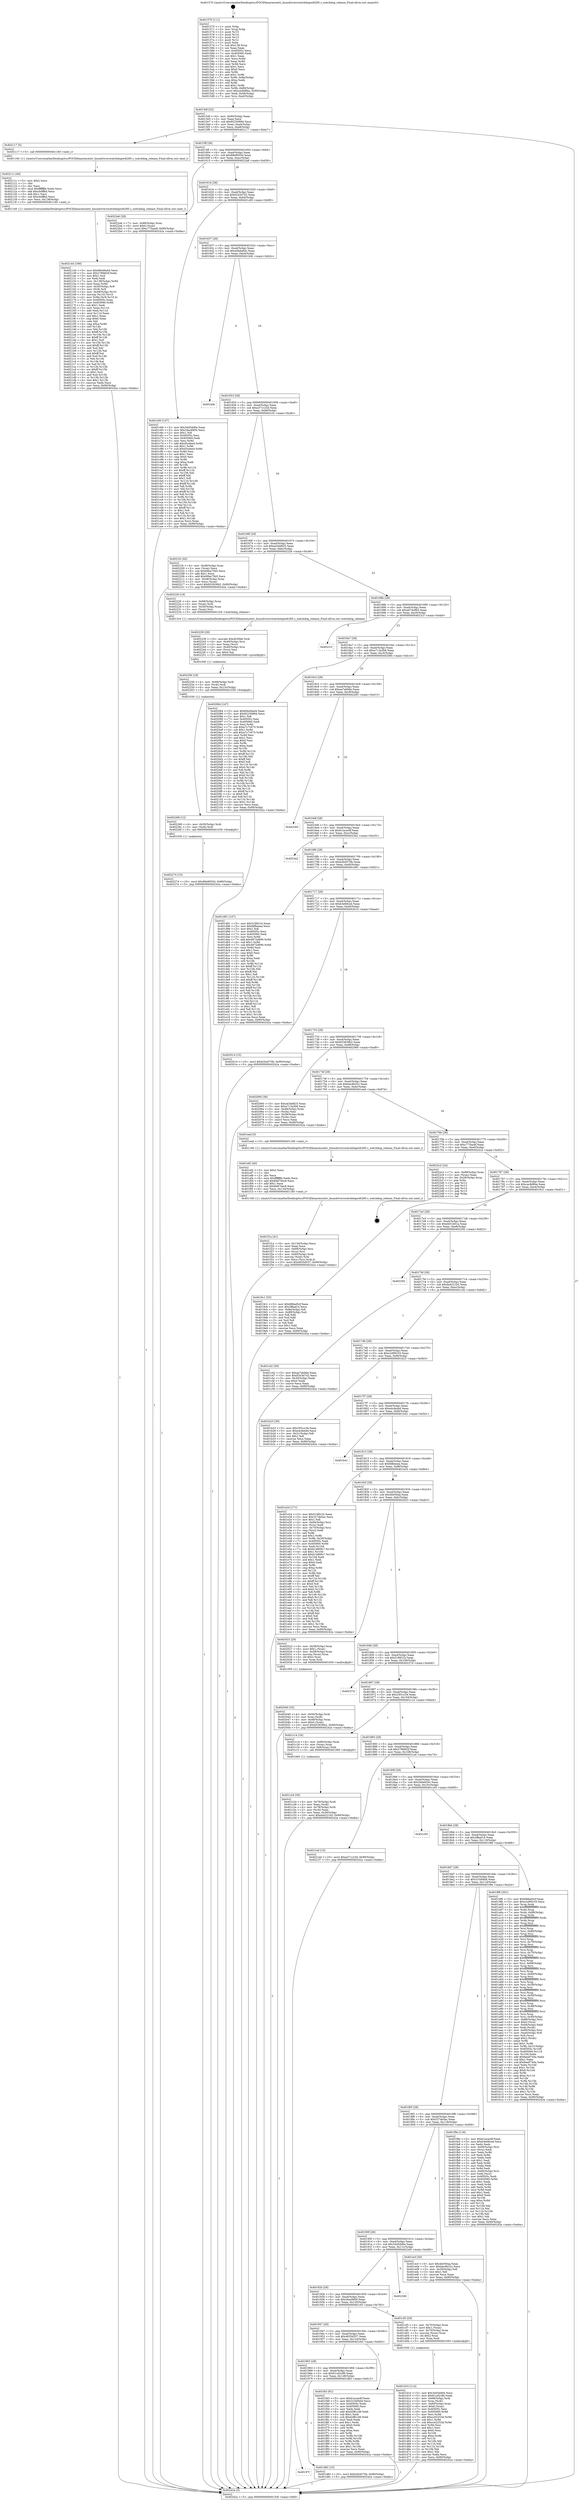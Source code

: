 digraph "0x401570" {
  label = "0x401570 (/mnt/c/Users/mathe/Desktop/tcc/POCII/binaries/extr_linuxdriverswatchdogwdt285.c_watchdog_release_Final-ollvm.out::main(0))"
  labelloc = "t"
  node[shape=record]

  Entry [label="",width=0.3,height=0.3,shape=circle,fillcolor=black,style=filled]
  "0x4015df" [label="{
     0x4015df [32]\l
     | [instrs]\l
     &nbsp;&nbsp;0x4015df \<+6\>: mov -0x90(%rbp),%eax\l
     &nbsp;&nbsp;0x4015e5 \<+2\>: mov %eax,%ecx\l
     &nbsp;&nbsp;0x4015e7 \<+6\>: sub $0x82250884,%ecx\l
     &nbsp;&nbsp;0x4015ed \<+6\>: mov %eax,-0xa4(%rbp)\l
     &nbsp;&nbsp;0x4015f3 \<+6\>: mov %ecx,-0xa8(%rbp)\l
     &nbsp;&nbsp;0x4015f9 \<+6\>: je 0000000000402117 \<main+0xba7\>\l
  }"]
  "0x402117" [label="{
     0x402117 [5]\l
     | [instrs]\l
     &nbsp;&nbsp;0x402117 \<+5\>: call 0000000000401160 \<next_i\>\l
     | [calls]\l
     &nbsp;&nbsp;0x401160 \{1\} (/mnt/c/Users/mathe/Desktop/tcc/POCII/binaries/extr_linuxdriverswatchdogwdt285.c_watchdog_release_Final-ollvm.out::next_i)\l
  }"]
  "0x4015ff" [label="{
     0x4015ff [28]\l
     | [instrs]\l
     &nbsp;&nbsp;0x4015ff \<+5\>: jmp 0000000000401604 \<main+0x94\>\l
     &nbsp;&nbsp;0x401604 \<+6\>: mov -0xa4(%rbp),%eax\l
     &nbsp;&nbsp;0x40160a \<+5\>: sub $0x89e9055d,%eax\l
     &nbsp;&nbsp;0x40160f \<+6\>: mov %eax,-0xac(%rbp)\l
     &nbsp;&nbsp;0x401615 \<+6\>: je 00000000004022a6 \<main+0xd36\>\l
  }"]
  Exit [label="",width=0.3,height=0.3,shape=circle,fillcolor=black,style=filled,peripheries=2]
  "0x4022a6" [label="{
     0x4022a6 [28]\l
     | [instrs]\l
     &nbsp;&nbsp;0x4022a6 \<+7\>: mov -0x88(%rbp),%rax\l
     &nbsp;&nbsp;0x4022ad \<+6\>: movl $0x0,(%rax)\l
     &nbsp;&nbsp;0x4022b3 \<+10\>: movl $0xc775aa4f,-0x90(%rbp)\l
     &nbsp;&nbsp;0x4022bd \<+5\>: jmp 000000000040242a \<main+0xeba\>\l
  }"]
  "0x40161b" [label="{
     0x40161b [28]\l
     | [instrs]\l
     &nbsp;&nbsp;0x40161b \<+5\>: jmp 0000000000401620 \<main+0xb0\>\l
     &nbsp;&nbsp;0x401620 \<+6\>: mov -0xa4(%rbp),%eax\l
     &nbsp;&nbsp;0x401626 \<+5\>: sub $0x9243d742,%eax\l
     &nbsp;&nbsp;0x40162b \<+6\>: mov %eax,-0xb0(%rbp)\l
     &nbsp;&nbsp;0x401631 \<+6\>: je 0000000000401c60 \<main+0x6f0\>\l
  }"]
  "0x402274" [label="{
     0x402274 [15]\l
     | [instrs]\l
     &nbsp;&nbsp;0x402274 \<+10\>: movl $0x89e9055d,-0x90(%rbp)\l
     &nbsp;&nbsp;0x40227e \<+5\>: jmp 000000000040242a \<main+0xeba\>\l
  }"]
  "0x401c60" [label="{
     0x401c60 [147]\l
     | [instrs]\l
     &nbsp;&nbsp;0x401c60 \<+5\>: mov $0x3445dd0e,%eax\l
     &nbsp;&nbsp;0x401c65 \<+5\>: mov $0x34ac6856,%ecx\l
     &nbsp;&nbsp;0x401c6a \<+2\>: mov $0x1,%dl\l
     &nbsp;&nbsp;0x401c6c \<+7\>: mov 0x40505c,%esi\l
     &nbsp;&nbsp;0x401c73 \<+7\>: mov 0x405060,%edi\l
     &nbsp;&nbsp;0x401c7a \<+3\>: mov %esi,%r8d\l
     &nbsp;&nbsp;0x401c7d \<+7\>: add $0x45cdee4,%r8d\l
     &nbsp;&nbsp;0x401c84 \<+4\>: sub $0x1,%r8d\l
     &nbsp;&nbsp;0x401c88 \<+7\>: sub $0x45cdee4,%r8d\l
     &nbsp;&nbsp;0x401c8f \<+4\>: imul %r8d,%esi\l
     &nbsp;&nbsp;0x401c93 \<+3\>: and $0x1,%esi\l
     &nbsp;&nbsp;0x401c96 \<+3\>: cmp $0x0,%esi\l
     &nbsp;&nbsp;0x401c99 \<+4\>: sete %r9b\l
     &nbsp;&nbsp;0x401c9d \<+3\>: cmp $0xa,%edi\l
     &nbsp;&nbsp;0x401ca0 \<+4\>: setl %r10b\l
     &nbsp;&nbsp;0x401ca4 \<+3\>: mov %r9b,%r11b\l
     &nbsp;&nbsp;0x401ca7 \<+4\>: xor $0xff,%r11b\l
     &nbsp;&nbsp;0x401cab \<+3\>: mov %r10b,%bl\l
     &nbsp;&nbsp;0x401cae \<+3\>: xor $0xff,%bl\l
     &nbsp;&nbsp;0x401cb1 \<+3\>: xor $0x1,%dl\l
     &nbsp;&nbsp;0x401cb4 \<+3\>: mov %r11b,%r14b\l
     &nbsp;&nbsp;0x401cb7 \<+4\>: and $0xff,%r14b\l
     &nbsp;&nbsp;0x401cbb \<+3\>: and %dl,%r9b\l
     &nbsp;&nbsp;0x401cbe \<+3\>: mov %bl,%r15b\l
     &nbsp;&nbsp;0x401cc1 \<+4\>: and $0xff,%r15b\l
     &nbsp;&nbsp;0x401cc5 \<+3\>: and %dl,%r10b\l
     &nbsp;&nbsp;0x401cc8 \<+3\>: or %r9b,%r14b\l
     &nbsp;&nbsp;0x401ccb \<+3\>: or %r10b,%r15b\l
     &nbsp;&nbsp;0x401cce \<+3\>: xor %r15b,%r14b\l
     &nbsp;&nbsp;0x401cd1 \<+3\>: or %bl,%r11b\l
     &nbsp;&nbsp;0x401cd4 \<+4\>: xor $0xff,%r11b\l
     &nbsp;&nbsp;0x401cd8 \<+3\>: or $0x1,%dl\l
     &nbsp;&nbsp;0x401cdb \<+3\>: and %dl,%r11b\l
     &nbsp;&nbsp;0x401cde \<+3\>: or %r11b,%r14b\l
     &nbsp;&nbsp;0x401ce1 \<+4\>: test $0x1,%r14b\l
     &nbsp;&nbsp;0x401ce5 \<+3\>: cmovne %ecx,%eax\l
     &nbsp;&nbsp;0x401ce8 \<+6\>: mov %eax,-0x90(%rbp)\l
     &nbsp;&nbsp;0x401cee \<+5\>: jmp 000000000040242a \<main+0xeba\>\l
  }"]
  "0x401637" [label="{
     0x401637 [28]\l
     | [instrs]\l
     &nbsp;&nbsp;0x401637 \<+5\>: jmp 000000000040163c \<main+0xcc\>\l
     &nbsp;&nbsp;0x40163c \<+6\>: mov -0xa4(%rbp),%eax\l
     &nbsp;&nbsp;0x401642 \<+5\>: sub $0xa0bda9dc,%eax\l
     &nbsp;&nbsp;0x401647 \<+6\>: mov %eax,-0xb4(%rbp)\l
     &nbsp;&nbsp;0x40164d \<+6\>: je 0000000000401b9c \<main+0x62c\>\l
  }"]
  "0x402268" [label="{
     0x402268 [12]\l
     | [instrs]\l
     &nbsp;&nbsp;0x402268 \<+4\>: mov -0x50(%rbp),%rdi\l
     &nbsp;&nbsp;0x40226c \<+3\>: mov (%rdi),%rdi\l
     &nbsp;&nbsp;0x40226f \<+5\>: call 0000000000401030 \<free@plt\>\l
     | [calls]\l
     &nbsp;&nbsp;0x401030 \{1\} (unknown)\l
  }"]
  "0x401b9c" [label="{
     0x401b9c\l
  }", style=dashed]
  "0x401653" [label="{
     0x401653 [28]\l
     | [instrs]\l
     &nbsp;&nbsp;0x401653 \<+5\>: jmp 0000000000401658 \<main+0xe8\>\l
     &nbsp;&nbsp;0x401658 \<+6\>: mov -0xa4(%rbp),%eax\l
     &nbsp;&nbsp;0x40165e \<+5\>: sub $0xa371c23d,%eax\l
     &nbsp;&nbsp;0x401663 \<+6\>: mov %eax,-0xb8(%rbp)\l
     &nbsp;&nbsp;0x401669 \<+6\>: je 00000000004021fc \<main+0xc8c\>\l
  }"]
  "0x402256" [label="{
     0x402256 [18]\l
     | [instrs]\l
     &nbsp;&nbsp;0x402256 \<+4\>: mov -0x68(%rbp),%rdi\l
     &nbsp;&nbsp;0x40225a \<+3\>: mov (%rdi),%rdi\l
     &nbsp;&nbsp;0x40225d \<+6\>: mov %eax,-0x13c(%rbp)\l
     &nbsp;&nbsp;0x402263 \<+5\>: call 0000000000401030 \<free@plt\>\l
     | [calls]\l
     &nbsp;&nbsp;0x401030 \{1\} (unknown)\l
  }"]
  "0x4021fc" [label="{
     0x4021fc [42]\l
     | [instrs]\l
     &nbsp;&nbsp;0x4021fc \<+4\>: mov -0x48(%rbp),%rax\l
     &nbsp;&nbsp;0x402200 \<+2\>: mov (%rax),%ecx\l
     &nbsp;&nbsp;0x402202 \<+6\>: sub $0x69ba75b5,%ecx\l
     &nbsp;&nbsp;0x402208 \<+3\>: add $0x1,%ecx\l
     &nbsp;&nbsp;0x40220b \<+6\>: add $0x69ba75b5,%ecx\l
     &nbsp;&nbsp;0x402211 \<+4\>: mov -0x48(%rbp),%rax\l
     &nbsp;&nbsp;0x402215 \<+2\>: mov %ecx,(%rax)\l
     &nbsp;&nbsp;0x402217 \<+10\>: movl $0xb53636b2,-0x90(%rbp)\l
     &nbsp;&nbsp;0x402221 \<+5\>: jmp 000000000040242a \<main+0xeba\>\l
  }"]
  "0x40166f" [label="{
     0x40166f [28]\l
     | [instrs]\l
     &nbsp;&nbsp;0x40166f \<+5\>: jmp 0000000000401674 \<main+0x104\>\l
     &nbsp;&nbsp;0x401674 \<+6\>: mov -0xa4(%rbp),%eax\l
     &nbsp;&nbsp;0x40167a \<+5\>: sub $0xa43dd625,%eax\l
     &nbsp;&nbsp;0x40167f \<+6\>: mov %eax,-0xbc(%rbp)\l
     &nbsp;&nbsp;0x401685 \<+6\>: je 0000000000402226 \<main+0xcb6\>\l
  }"]
  "0x402239" [label="{
     0x402239 [29]\l
     | [instrs]\l
     &nbsp;&nbsp;0x402239 \<+10\>: movabs $0x4030b6,%rdi\l
     &nbsp;&nbsp;0x402243 \<+4\>: mov -0x40(%rbp),%rsi\l
     &nbsp;&nbsp;0x402247 \<+2\>: mov %eax,(%rsi)\l
     &nbsp;&nbsp;0x402249 \<+4\>: mov -0x40(%rbp),%rsi\l
     &nbsp;&nbsp;0x40224d \<+2\>: mov (%rsi),%esi\l
     &nbsp;&nbsp;0x40224f \<+2\>: mov $0x0,%al\l
     &nbsp;&nbsp;0x402251 \<+5\>: call 0000000000401040 \<printf@plt\>\l
     | [calls]\l
     &nbsp;&nbsp;0x401040 \{1\} (unknown)\l
  }"]
  "0x402226" [label="{
     0x402226 [19]\l
     | [instrs]\l
     &nbsp;&nbsp;0x402226 \<+4\>: mov -0x68(%rbp),%rax\l
     &nbsp;&nbsp;0x40222a \<+3\>: mov (%rax),%rdi\l
     &nbsp;&nbsp;0x40222d \<+4\>: mov -0x50(%rbp),%rax\l
     &nbsp;&nbsp;0x402231 \<+3\>: mov (%rax),%rsi\l
     &nbsp;&nbsp;0x402234 \<+5\>: call 00000000004013c0 \<watchdog_release\>\l
     | [calls]\l
     &nbsp;&nbsp;0x4013c0 \{1\} (/mnt/c/Users/mathe/Desktop/tcc/POCII/binaries/extr_linuxdriverswatchdogwdt285.c_watchdog_release_Final-ollvm.out::watchdog_release)\l
  }"]
  "0x40168b" [label="{
     0x40168b [28]\l
     | [instrs]\l
     &nbsp;&nbsp;0x40168b \<+5\>: jmp 0000000000401690 \<main+0x120\>\l
     &nbsp;&nbsp;0x401690 \<+6\>: mov -0xa4(%rbp),%eax\l
     &nbsp;&nbsp;0x401696 \<+5\>: sub $0xa674c883,%eax\l
     &nbsp;&nbsp;0x40169b \<+6\>: mov %eax,-0xc0(%rbp)\l
     &nbsp;&nbsp;0x4016a1 \<+6\>: je 000000000040231f \<main+0xdaf\>\l
  }"]
  "0x402144" [label="{
     0x402144 [169]\l
     | [instrs]\l
     &nbsp;&nbsp;0x402144 \<+5\>: mov $0x69e49a44,%ecx\l
     &nbsp;&nbsp;0x402149 \<+5\>: mov $0x278fd02f,%edx\l
     &nbsp;&nbsp;0x40214e \<+3\>: mov $0x1,%sil\l
     &nbsp;&nbsp;0x402151 \<+2\>: xor %edi,%edi\l
     &nbsp;&nbsp;0x402153 \<+7\>: mov -0x138(%rbp),%r8d\l
     &nbsp;&nbsp;0x40215a \<+4\>: imul %eax,%r8d\l
     &nbsp;&nbsp;0x40215e \<+4\>: mov -0x50(%rbp),%r9\l
     &nbsp;&nbsp;0x402162 \<+3\>: mov (%r9),%r9\l
     &nbsp;&nbsp;0x402165 \<+4\>: mov -0x48(%rbp),%r10\l
     &nbsp;&nbsp;0x402169 \<+3\>: movslq (%r10),%r10\l
     &nbsp;&nbsp;0x40216c \<+4\>: mov %r8d,(%r9,%r10,4)\l
     &nbsp;&nbsp;0x402170 \<+7\>: mov 0x40505c,%eax\l
     &nbsp;&nbsp;0x402177 \<+8\>: mov 0x405060,%r8d\l
     &nbsp;&nbsp;0x40217f \<+3\>: sub $0x1,%edi\l
     &nbsp;&nbsp;0x402182 \<+3\>: mov %eax,%r11d\l
     &nbsp;&nbsp;0x402185 \<+3\>: add %edi,%r11d\l
     &nbsp;&nbsp;0x402188 \<+4\>: imul %r11d,%eax\l
     &nbsp;&nbsp;0x40218c \<+3\>: and $0x1,%eax\l
     &nbsp;&nbsp;0x40218f \<+3\>: cmp $0x0,%eax\l
     &nbsp;&nbsp;0x402192 \<+3\>: sete %bl\l
     &nbsp;&nbsp;0x402195 \<+4\>: cmp $0xa,%r8d\l
     &nbsp;&nbsp;0x402199 \<+4\>: setl %r14b\l
     &nbsp;&nbsp;0x40219d \<+3\>: mov %bl,%r15b\l
     &nbsp;&nbsp;0x4021a0 \<+4\>: xor $0xff,%r15b\l
     &nbsp;&nbsp;0x4021a4 \<+3\>: mov %r14b,%r12b\l
     &nbsp;&nbsp;0x4021a7 \<+4\>: xor $0xff,%r12b\l
     &nbsp;&nbsp;0x4021ab \<+4\>: xor $0x1,%sil\l
     &nbsp;&nbsp;0x4021af \<+3\>: mov %r15b,%r13b\l
     &nbsp;&nbsp;0x4021b2 \<+4\>: and $0xff,%r13b\l
     &nbsp;&nbsp;0x4021b6 \<+3\>: and %sil,%bl\l
     &nbsp;&nbsp;0x4021b9 \<+3\>: mov %r12b,%al\l
     &nbsp;&nbsp;0x4021bc \<+2\>: and $0xff,%al\l
     &nbsp;&nbsp;0x4021be \<+3\>: and %sil,%r14b\l
     &nbsp;&nbsp;0x4021c1 \<+3\>: or %bl,%r13b\l
     &nbsp;&nbsp;0x4021c4 \<+3\>: or %r14b,%al\l
     &nbsp;&nbsp;0x4021c7 \<+3\>: xor %al,%r13b\l
     &nbsp;&nbsp;0x4021ca \<+3\>: or %r12b,%r15b\l
     &nbsp;&nbsp;0x4021cd \<+4\>: xor $0xff,%r15b\l
     &nbsp;&nbsp;0x4021d1 \<+4\>: or $0x1,%sil\l
     &nbsp;&nbsp;0x4021d5 \<+3\>: and %sil,%r15b\l
     &nbsp;&nbsp;0x4021d8 \<+3\>: or %r15b,%r13b\l
     &nbsp;&nbsp;0x4021db \<+4\>: test $0x1,%r13b\l
     &nbsp;&nbsp;0x4021df \<+3\>: cmovne %edx,%ecx\l
     &nbsp;&nbsp;0x4021e2 \<+6\>: mov %ecx,-0x90(%rbp)\l
     &nbsp;&nbsp;0x4021e8 \<+5\>: jmp 000000000040242a \<main+0xeba\>\l
  }"]
  "0x40231f" [label="{
     0x40231f\l
  }", style=dashed]
  "0x4016a7" [label="{
     0x4016a7 [28]\l
     | [instrs]\l
     &nbsp;&nbsp;0x4016a7 \<+5\>: jmp 00000000004016ac \<main+0x13c\>\l
     &nbsp;&nbsp;0x4016ac \<+6\>: mov -0xa4(%rbp),%eax\l
     &nbsp;&nbsp;0x4016b2 \<+5\>: sub $0xa713a3b8,%eax\l
     &nbsp;&nbsp;0x4016b7 \<+6\>: mov %eax,-0xc4(%rbp)\l
     &nbsp;&nbsp;0x4016bd \<+6\>: je 0000000000402084 \<main+0xb14\>\l
  }"]
  "0x40211c" [label="{
     0x40211c [40]\l
     | [instrs]\l
     &nbsp;&nbsp;0x40211c \<+5\>: mov $0x2,%ecx\l
     &nbsp;&nbsp;0x402121 \<+1\>: cltd\l
     &nbsp;&nbsp;0x402122 \<+2\>: idiv %ecx\l
     &nbsp;&nbsp;0x402124 \<+6\>: imul $0xfffffffe,%edx,%ecx\l
     &nbsp;&nbsp;0x40212a \<+6\>: add $0xcb0ffbd,%ecx\l
     &nbsp;&nbsp;0x402130 \<+3\>: add $0x1,%ecx\l
     &nbsp;&nbsp;0x402133 \<+6\>: sub $0xcb0ffbd,%ecx\l
     &nbsp;&nbsp;0x402139 \<+6\>: mov %ecx,-0x138(%rbp)\l
     &nbsp;&nbsp;0x40213f \<+5\>: call 0000000000401160 \<next_i\>\l
     | [calls]\l
     &nbsp;&nbsp;0x401160 \{1\} (/mnt/c/Users/mathe/Desktop/tcc/POCII/binaries/extr_linuxdriverswatchdogwdt285.c_watchdog_release_Final-ollvm.out::next_i)\l
  }"]
  "0x402084" [label="{
     0x402084 [147]\l
     | [instrs]\l
     &nbsp;&nbsp;0x402084 \<+5\>: mov $0x69e49a44,%eax\l
     &nbsp;&nbsp;0x402089 \<+5\>: mov $0x82250884,%ecx\l
     &nbsp;&nbsp;0x40208e \<+2\>: mov $0x1,%dl\l
     &nbsp;&nbsp;0x402090 \<+7\>: mov 0x40505c,%esi\l
     &nbsp;&nbsp;0x402097 \<+7\>: mov 0x405060,%edi\l
     &nbsp;&nbsp;0x40209e \<+3\>: mov %esi,%r8d\l
     &nbsp;&nbsp;0x4020a1 \<+7\>: sub $0xe7c7c675,%r8d\l
     &nbsp;&nbsp;0x4020a8 \<+4\>: sub $0x1,%r8d\l
     &nbsp;&nbsp;0x4020ac \<+7\>: add $0xe7c7c675,%r8d\l
     &nbsp;&nbsp;0x4020b3 \<+4\>: imul %r8d,%esi\l
     &nbsp;&nbsp;0x4020b7 \<+3\>: and $0x1,%esi\l
     &nbsp;&nbsp;0x4020ba \<+3\>: cmp $0x0,%esi\l
     &nbsp;&nbsp;0x4020bd \<+4\>: sete %r9b\l
     &nbsp;&nbsp;0x4020c1 \<+3\>: cmp $0xa,%edi\l
     &nbsp;&nbsp;0x4020c4 \<+4\>: setl %r10b\l
     &nbsp;&nbsp;0x4020c8 \<+3\>: mov %r9b,%r11b\l
     &nbsp;&nbsp;0x4020cb \<+4\>: xor $0xff,%r11b\l
     &nbsp;&nbsp;0x4020cf \<+3\>: mov %r10b,%bl\l
     &nbsp;&nbsp;0x4020d2 \<+3\>: xor $0xff,%bl\l
     &nbsp;&nbsp;0x4020d5 \<+3\>: xor $0x0,%dl\l
     &nbsp;&nbsp;0x4020d8 \<+3\>: mov %r11b,%r14b\l
     &nbsp;&nbsp;0x4020db \<+4\>: and $0x0,%r14b\l
     &nbsp;&nbsp;0x4020df \<+3\>: and %dl,%r9b\l
     &nbsp;&nbsp;0x4020e2 \<+3\>: mov %bl,%r15b\l
     &nbsp;&nbsp;0x4020e5 \<+4\>: and $0x0,%r15b\l
     &nbsp;&nbsp;0x4020e9 \<+3\>: and %dl,%r10b\l
     &nbsp;&nbsp;0x4020ec \<+3\>: or %r9b,%r14b\l
     &nbsp;&nbsp;0x4020ef \<+3\>: or %r10b,%r15b\l
     &nbsp;&nbsp;0x4020f2 \<+3\>: xor %r15b,%r14b\l
     &nbsp;&nbsp;0x4020f5 \<+3\>: or %bl,%r11b\l
     &nbsp;&nbsp;0x4020f8 \<+4\>: xor $0xff,%r11b\l
     &nbsp;&nbsp;0x4020fc \<+3\>: or $0x0,%dl\l
     &nbsp;&nbsp;0x4020ff \<+3\>: and %dl,%r11b\l
     &nbsp;&nbsp;0x402102 \<+3\>: or %r11b,%r14b\l
     &nbsp;&nbsp;0x402105 \<+4\>: test $0x1,%r14b\l
     &nbsp;&nbsp;0x402109 \<+3\>: cmovne %ecx,%eax\l
     &nbsp;&nbsp;0x40210c \<+6\>: mov %eax,-0x90(%rbp)\l
     &nbsp;&nbsp;0x402112 \<+5\>: jmp 000000000040242a \<main+0xeba\>\l
  }"]
  "0x4016c3" [label="{
     0x4016c3 [28]\l
     | [instrs]\l
     &nbsp;&nbsp;0x4016c3 \<+5\>: jmp 00000000004016c8 \<main+0x158\>\l
     &nbsp;&nbsp;0x4016c8 \<+6\>: mov -0xa4(%rbp),%eax\l
     &nbsp;&nbsp;0x4016ce \<+5\>: sub $0xaa7ab9de,%eax\l
     &nbsp;&nbsp;0x4016d3 \<+6\>: mov %eax,-0xc8(%rbp)\l
     &nbsp;&nbsp;0x4016d9 \<+6\>: je 0000000000402283 \<main+0xd13\>\l
  }"]
  "0x402040" [label="{
     0x402040 [32]\l
     | [instrs]\l
     &nbsp;&nbsp;0x402040 \<+4\>: mov -0x50(%rbp),%rdi\l
     &nbsp;&nbsp;0x402044 \<+3\>: mov %rax,(%rdi)\l
     &nbsp;&nbsp;0x402047 \<+4\>: mov -0x48(%rbp),%rax\l
     &nbsp;&nbsp;0x40204b \<+6\>: movl $0x0,(%rax)\l
     &nbsp;&nbsp;0x402051 \<+10\>: movl $0xb53636b2,-0x90(%rbp)\l
     &nbsp;&nbsp;0x40205b \<+5\>: jmp 000000000040242a \<main+0xeba\>\l
  }"]
  "0x402283" [label="{
     0x402283\l
  }", style=dashed]
  "0x4016df" [label="{
     0x4016df [28]\l
     | [instrs]\l
     &nbsp;&nbsp;0x4016df \<+5\>: jmp 00000000004016e4 \<main+0x174\>\l
     &nbsp;&nbsp;0x4016e4 \<+6\>: mov -0xa4(%rbp),%eax\l
     &nbsp;&nbsp;0x4016ea \<+5\>: sub $0xb1acac6f,%eax\l
     &nbsp;&nbsp;0x4016ef \<+6\>: mov %eax,-0xcc(%rbp)\l
     &nbsp;&nbsp;0x4016f5 \<+6\>: je 00000000004023a2 \<main+0xe32\>\l
  }"]
  "0x401f1a" [label="{
     0x401f1a [41]\l
     | [instrs]\l
     &nbsp;&nbsp;0x401f1a \<+6\>: mov -0x134(%rbp),%ecx\l
     &nbsp;&nbsp;0x401f20 \<+3\>: imul %eax,%ecx\l
     &nbsp;&nbsp;0x401f23 \<+4\>: mov -0x68(%rbp),%rsi\l
     &nbsp;&nbsp;0x401f27 \<+3\>: mov (%rsi),%rsi\l
     &nbsp;&nbsp;0x401f2a \<+4\>: mov -0x60(%rbp),%rdi\l
     &nbsp;&nbsp;0x401f2e \<+3\>: movslq (%rdi),%rdi\l
     &nbsp;&nbsp;0x401f31 \<+3\>: mov %ecx,(%rsi,%rdi,4)\l
     &nbsp;&nbsp;0x401f34 \<+10\>: movl $0x4835d537,-0x90(%rbp)\l
     &nbsp;&nbsp;0x401f3e \<+5\>: jmp 000000000040242a \<main+0xeba\>\l
  }"]
  "0x4023a2" [label="{
     0x4023a2\l
  }", style=dashed]
  "0x4016fb" [label="{
     0x4016fb [28]\l
     | [instrs]\l
     &nbsp;&nbsp;0x4016fb \<+5\>: jmp 0000000000401700 \<main+0x190\>\l
     &nbsp;&nbsp;0x401700 \<+6\>: mov -0xa4(%rbp),%eax\l
     &nbsp;&nbsp;0x401706 \<+5\>: sub $0xb2b4570b,%eax\l
     &nbsp;&nbsp;0x40170b \<+6\>: mov %eax,-0xd0(%rbp)\l
     &nbsp;&nbsp;0x401711 \<+6\>: je 0000000000401d91 \<main+0x821\>\l
  }"]
  "0x401ef2" [label="{
     0x401ef2 [40]\l
     | [instrs]\l
     &nbsp;&nbsp;0x401ef2 \<+5\>: mov $0x2,%ecx\l
     &nbsp;&nbsp;0x401ef7 \<+1\>: cltd\l
     &nbsp;&nbsp;0x401ef8 \<+2\>: idiv %ecx\l
     &nbsp;&nbsp;0x401efa \<+6\>: imul $0xfffffffe,%edx,%ecx\l
     &nbsp;&nbsp;0x401f00 \<+6\>: add $0x84870ec8,%ecx\l
     &nbsp;&nbsp;0x401f06 \<+3\>: add $0x1,%ecx\l
     &nbsp;&nbsp;0x401f09 \<+6\>: sub $0x84870ec8,%ecx\l
     &nbsp;&nbsp;0x401f0f \<+6\>: mov %ecx,-0x134(%rbp)\l
     &nbsp;&nbsp;0x401f15 \<+5\>: call 0000000000401160 \<next_i\>\l
     | [calls]\l
     &nbsp;&nbsp;0x401160 \{1\} (/mnt/c/Users/mathe/Desktop/tcc/POCII/binaries/extr_linuxdriverswatchdogwdt285.c_watchdog_release_Final-ollvm.out::next_i)\l
  }"]
  "0x401d91" [label="{
     0x401d91 [147]\l
     | [instrs]\l
     &nbsp;&nbsp;0x401d91 \<+5\>: mov $0x518821b,%eax\l
     &nbsp;&nbsp;0x401d96 \<+5\>: mov $0xfdfbeeea,%ecx\l
     &nbsp;&nbsp;0x401d9b \<+2\>: mov $0x1,%dl\l
     &nbsp;&nbsp;0x401d9d \<+7\>: mov 0x40505c,%esi\l
     &nbsp;&nbsp;0x401da4 \<+7\>: mov 0x405060,%edi\l
     &nbsp;&nbsp;0x401dab \<+3\>: mov %esi,%r8d\l
     &nbsp;&nbsp;0x401dae \<+7\>: add $0x4972d690,%r8d\l
     &nbsp;&nbsp;0x401db5 \<+4\>: sub $0x1,%r8d\l
     &nbsp;&nbsp;0x401db9 \<+7\>: sub $0x4972d690,%r8d\l
     &nbsp;&nbsp;0x401dc0 \<+4\>: imul %r8d,%esi\l
     &nbsp;&nbsp;0x401dc4 \<+3\>: and $0x1,%esi\l
     &nbsp;&nbsp;0x401dc7 \<+3\>: cmp $0x0,%esi\l
     &nbsp;&nbsp;0x401dca \<+4\>: sete %r9b\l
     &nbsp;&nbsp;0x401dce \<+3\>: cmp $0xa,%edi\l
     &nbsp;&nbsp;0x401dd1 \<+4\>: setl %r10b\l
     &nbsp;&nbsp;0x401dd5 \<+3\>: mov %r9b,%r11b\l
     &nbsp;&nbsp;0x401dd8 \<+4\>: xor $0xff,%r11b\l
     &nbsp;&nbsp;0x401ddc \<+3\>: mov %r10b,%bl\l
     &nbsp;&nbsp;0x401ddf \<+3\>: xor $0xff,%bl\l
     &nbsp;&nbsp;0x401de2 \<+3\>: xor $0x1,%dl\l
     &nbsp;&nbsp;0x401de5 \<+3\>: mov %r11b,%r14b\l
     &nbsp;&nbsp;0x401de8 \<+4\>: and $0xff,%r14b\l
     &nbsp;&nbsp;0x401dec \<+3\>: and %dl,%r9b\l
     &nbsp;&nbsp;0x401def \<+3\>: mov %bl,%r15b\l
     &nbsp;&nbsp;0x401df2 \<+4\>: and $0xff,%r15b\l
     &nbsp;&nbsp;0x401df6 \<+3\>: and %dl,%r10b\l
     &nbsp;&nbsp;0x401df9 \<+3\>: or %r9b,%r14b\l
     &nbsp;&nbsp;0x401dfc \<+3\>: or %r10b,%r15b\l
     &nbsp;&nbsp;0x401dff \<+3\>: xor %r15b,%r14b\l
     &nbsp;&nbsp;0x401e02 \<+3\>: or %bl,%r11b\l
     &nbsp;&nbsp;0x401e05 \<+4\>: xor $0xff,%r11b\l
     &nbsp;&nbsp;0x401e09 \<+3\>: or $0x1,%dl\l
     &nbsp;&nbsp;0x401e0c \<+3\>: and %dl,%r11b\l
     &nbsp;&nbsp;0x401e0f \<+3\>: or %r11b,%r14b\l
     &nbsp;&nbsp;0x401e12 \<+4\>: test $0x1,%r14b\l
     &nbsp;&nbsp;0x401e16 \<+3\>: cmovne %ecx,%eax\l
     &nbsp;&nbsp;0x401e19 \<+6\>: mov %eax,-0x90(%rbp)\l
     &nbsp;&nbsp;0x401e1f \<+5\>: jmp 000000000040242a \<main+0xeba\>\l
  }"]
  "0x401717" [label="{
     0x401717 [28]\l
     | [instrs]\l
     &nbsp;&nbsp;0x401717 \<+5\>: jmp 000000000040171c \<main+0x1ac\>\l
     &nbsp;&nbsp;0x40171c \<+6\>: mov -0xa4(%rbp),%eax\l
     &nbsp;&nbsp;0x401722 \<+5\>: sub $0xb3e68ced,%eax\l
     &nbsp;&nbsp;0x401727 \<+6\>: mov %eax,-0xd4(%rbp)\l
     &nbsp;&nbsp;0x40172d \<+6\>: je 0000000000402014 \<main+0xaa4\>\l
  }"]
  "0x40197f" [label="{
     0x40197f\l
  }", style=dashed]
  "0x402014" [label="{
     0x402014 [15]\l
     | [instrs]\l
     &nbsp;&nbsp;0x402014 \<+10\>: movl $0xb2b4570b,-0x90(%rbp)\l
     &nbsp;&nbsp;0x40201e \<+5\>: jmp 000000000040242a \<main+0xeba\>\l
  }"]
  "0x401733" [label="{
     0x401733 [28]\l
     | [instrs]\l
     &nbsp;&nbsp;0x401733 \<+5\>: jmp 0000000000401738 \<main+0x1c8\>\l
     &nbsp;&nbsp;0x401738 \<+6\>: mov -0xa4(%rbp),%eax\l
     &nbsp;&nbsp;0x40173e \<+5\>: sub $0xb53636b2,%eax\l
     &nbsp;&nbsp;0x401743 \<+6\>: mov %eax,-0xd8(%rbp)\l
     &nbsp;&nbsp;0x401749 \<+6\>: je 0000000000402060 \<main+0xaf0\>\l
  }"]
  "0x401d82" [label="{
     0x401d82 [15]\l
     | [instrs]\l
     &nbsp;&nbsp;0x401d82 \<+10\>: movl $0xb2b4570b,-0x90(%rbp)\l
     &nbsp;&nbsp;0x401d8c \<+5\>: jmp 000000000040242a \<main+0xeba\>\l
  }"]
  "0x402060" [label="{
     0x402060 [36]\l
     | [instrs]\l
     &nbsp;&nbsp;0x402060 \<+5\>: mov $0xa43dd625,%eax\l
     &nbsp;&nbsp;0x402065 \<+5\>: mov $0xa713a3b8,%ecx\l
     &nbsp;&nbsp;0x40206a \<+4\>: mov -0x48(%rbp),%rdx\l
     &nbsp;&nbsp;0x40206e \<+2\>: mov (%rdx),%esi\l
     &nbsp;&nbsp;0x402070 \<+4\>: mov -0x58(%rbp),%rdx\l
     &nbsp;&nbsp;0x402074 \<+2\>: cmp (%rdx),%esi\l
     &nbsp;&nbsp;0x402076 \<+3\>: cmovl %ecx,%eax\l
     &nbsp;&nbsp;0x402079 \<+6\>: mov %eax,-0x90(%rbp)\l
     &nbsp;&nbsp;0x40207f \<+5\>: jmp 000000000040242a \<main+0xeba\>\l
  }"]
  "0x40174f" [label="{
     0x40174f [28]\l
     | [instrs]\l
     &nbsp;&nbsp;0x40174f \<+5\>: jmp 0000000000401754 \<main+0x1e4\>\l
     &nbsp;&nbsp;0x401754 \<+6\>: mov -0xa4(%rbp),%eax\l
     &nbsp;&nbsp;0x40175a \<+5\>: sub $0xbec8b32c,%eax\l
     &nbsp;&nbsp;0x40175f \<+6\>: mov %eax,-0xdc(%rbp)\l
     &nbsp;&nbsp;0x401765 \<+6\>: je 0000000000401eed \<main+0x97d\>\l
  }"]
  "0x401963" [label="{
     0x401963 [28]\l
     | [instrs]\l
     &nbsp;&nbsp;0x401963 \<+5\>: jmp 0000000000401968 \<main+0x3f8\>\l
     &nbsp;&nbsp;0x401968 \<+6\>: mov -0xa4(%rbp),%eax\l
     &nbsp;&nbsp;0x40196e \<+5\>: sub $0x61cd2c96,%eax\l
     &nbsp;&nbsp;0x401973 \<+6\>: mov %eax,-0x128(%rbp)\l
     &nbsp;&nbsp;0x401979 \<+6\>: je 0000000000401d82 \<main+0x812\>\l
  }"]
  "0x401eed" [label="{
     0x401eed [5]\l
     | [instrs]\l
     &nbsp;&nbsp;0x401eed \<+5\>: call 0000000000401160 \<next_i\>\l
     | [calls]\l
     &nbsp;&nbsp;0x401160 \{1\} (/mnt/c/Users/mathe/Desktop/tcc/POCII/binaries/extr_linuxdriverswatchdogwdt285.c_watchdog_release_Final-ollvm.out::next_i)\l
  }"]
  "0x40176b" [label="{
     0x40176b [28]\l
     | [instrs]\l
     &nbsp;&nbsp;0x40176b \<+5\>: jmp 0000000000401770 \<main+0x200\>\l
     &nbsp;&nbsp;0x401770 \<+6\>: mov -0xa4(%rbp),%eax\l
     &nbsp;&nbsp;0x401776 \<+5\>: sub $0xc775aa4f,%eax\l
     &nbsp;&nbsp;0x40177b \<+6\>: mov %eax,-0xe0(%rbp)\l
     &nbsp;&nbsp;0x401781 \<+6\>: je 00000000004022c2 \<main+0xd52\>\l
  }"]
  "0x401f43" [label="{
     0x401f43 [91]\l
     | [instrs]\l
     &nbsp;&nbsp;0x401f43 \<+5\>: mov $0xb1acac6f,%eax\l
     &nbsp;&nbsp;0x401f48 \<+5\>: mov $0x3104f4d4,%ecx\l
     &nbsp;&nbsp;0x401f4d \<+7\>: mov 0x40505c,%edx\l
     &nbsp;&nbsp;0x401f54 \<+7\>: mov 0x405060,%esi\l
     &nbsp;&nbsp;0x401f5b \<+2\>: mov %edx,%edi\l
     &nbsp;&nbsp;0x401f5d \<+6\>: add $0x42ffc1d9,%edi\l
     &nbsp;&nbsp;0x401f63 \<+3\>: sub $0x1,%edi\l
     &nbsp;&nbsp;0x401f66 \<+6\>: sub $0x42ffc1d9,%edi\l
     &nbsp;&nbsp;0x401f6c \<+3\>: imul %edi,%edx\l
     &nbsp;&nbsp;0x401f6f \<+3\>: and $0x1,%edx\l
     &nbsp;&nbsp;0x401f72 \<+3\>: cmp $0x0,%edx\l
     &nbsp;&nbsp;0x401f75 \<+4\>: sete %r8b\l
     &nbsp;&nbsp;0x401f79 \<+3\>: cmp $0xa,%esi\l
     &nbsp;&nbsp;0x401f7c \<+4\>: setl %r9b\l
     &nbsp;&nbsp;0x401f80 \<+3\>: mov %r8b,%r10b\l
     &nbsp;&nbsp;0x401f83 \<+3\>: and %r9b,%r10b\l
     &nbsp;&nbsp;0x401f86 \<+3\>: xor %r9b,%r8b\l
     &nbsp;&nbsp;0x401f89 \<+3\>: or %r8b,%r10b\l
     &nbsp;&nbsp;0x401f8c \<+4\>: test $0x1,%r10b\l
     &nbsp;&nbsp;0x401f90 \<+3\>: cmovne %ecx,%eax\l
     &nbsp;&nbsp;0x401f93 \<+6\>: mov %eax,-0x90(%rbp)\l
     &nbsp;&nbsp;0x401f99 \<+5\>: jmp 000000000040242a \<main+0xeba\>\l
  }"]
  "0x4022c2" [label="{
     0x4022c2 [24]\l
     | [instrs]\l
     &nbsp;&nbsp;0x4022c2 \<+7\>: mov -0x88(%rbp),%rax\l
     &nbsp;&nbsp;0x4022c9 \<+2\>: mov (%rax),%eax\l
     &nbsp;&nbsp;0x4022cb \<+4\>: lea -0x28(%rbp),%rsp\l
     &nbsp;&nbsp;0x4022cf \<+1\>: pop %rbx\l
     &nbsp;&nbsp;0x4022d0 \<+2\>: pop %r12\l
     &nbsp;&nbsp;0x4022d2 \<+2\>: pop %r13\l
     &nbsp;&nbsp;0x4022d4 \<+2\>: pop %r14\l
     &nbsp;&nbsp;0x4022d6 \<+2\>: pop %r15\l
     &nbsp;&nbsp;0x4022d8 \<+1\>: pop %rbp\l
     &nbsp;&nbsp;0x4022d9 \<+1\>: ret\l
  }"]
  "0x401787" [label="{
     0x401787 [28]\l
     | [instrs]\l
     &nbsp;&nbsp;0x401787 \<+5\>: jmp 000000000040178c \<main+0x21c\>\l
     &nbsp;&nbsp;0x40178c \<+6\>: mov -0xa4(%rbp),%eax\l
     &nbsp;&nbsp;0x401792 \<+5\>: sub $0xcac8d6ba,%eax\l
     &nbsp;&nbsp;0x401797 \<+6\>: mov %eax,-0xe4(%rbp)\l
     &nbsp;&nbsp;0x40179d \<+6\>: je 00000000004019c1 \<main+0x451\>\l
  }"]
  "0x401d10" [label="{
     0x401d10 [114]\l
     | [instrs]\l
     &nbsp;&nbsp;0x401d10 \<+5\>: mov $0x3445dd0e,%ecx\l
     &nbsp;&nbsp;0x401d15 \<+5\>: mov $0x61cd2c96,%edx\l
     &nbsp;&nbsp;0x401d1a \<+4\>: mov -0x68(%rbp),%rdi\l
     &nbsp;&nbsp;0x401d1e \<+3\>: mov %rax,(%rdi)\l
     &nbsp;&nbsp;0x401d21 \<+4\>: mov -0x60(%rbp),%rax\l
     &nbsp;&nbsp;0x401d25 \<+6\>: movl $0x0,(%rax)\l
     &nbsp;&nbsp;0x401d2b \<+7\>: mov 0x40505c,%esi\l
     &nbsp;&nbsp;0x401d32 \<+8\>: mov 0x405060,%r8d\l
     &nbsp;&nbsp;0x401d3a \<+3\>: mov %esi,%r9d\l
     &nbsp;&nbsp;0x401d3d \<+7\>: add $0xcc02253d,%r9d\l
     &nbsp;&nbsp;0x401d44 \<+4\>: sub $0x1,%r9d\l
     &nbsp;&nbsp;0x401d48 \<+7\>: sub $0xcc02253d,%r9d\l
     &nbsp;&nbsp;0x401d4f \<+4\>: imul %r9d,%esi\l
     &nbsp;&nbsp;0x401d53 \<+3\>: and $0x1,%esi\l
     &nbsp;&nbsp;0x401d56 \<+3\>: cmp $0x0,%esi\l
     &nbsp;&nbsp;0x401d59 \<+4\>: sete %r10b\l
     &nbsp;&nbsp;0x401d5d \<+4\>: cmp $0xa,%r8d\l
     &nbsp;&nbsp;0x401d61 \<+4\>: setl %r11b\l
     &nbsp;&nbsp;0x401d65 \<+3\>: mov %r10b,%bl\l
     &nbsp;&nbsp;0x401d68 \<+3\>: and %r11b,%bl\l
     &nbsp;&nbsp;0x401d6b \<+3\>: xor %r11b,%r10b\l
     &nbsp;&nbsp;0x401d6e \<+3\>: or %r10b,%bl\l
     &nbsp;&nbsp;0x401d71 \<+3\>: test $0x1,%bl\l
     &nbsp;&nbsp;0x401d74 \<+3\>: cmovne %edx,%ecx\l
     &nbsp;&nbsp;0x401d77 \<+6\>: mov %ecx,-0x90(%rbp)\l
     &nbsp;&nbsp;0x401d7d \<+5\>: jmp 000000000040242a \<main+0xeba\>\l
  }"]
  "0x4019c1" [label="{
     0x4019c1 [53]\l
     | [instrs]\l
     &nbsp;&nbsp;0x4019c1 \<+5\>: mov $0x688ad5cf,%eax\l
     &nbsp;&nbsp;0x4019c6 \<+5\>: mov $0x2ffaaf14,%ecx\l
     &nbsp;&nbsp;0x4019cb \<+6\>: mov -0x8a(%rbp),%dl\l
     &nbsp;&nbsp;0x4019d1 \<+7\>: mov -0x89(%rbp),%sil\l
     &nbsp;&nbsp;0x4019d8 \<+3\>: mov %dl,%dil\l
     &nbsp;&nbsp;0x4019db \<+3\>: and %sil,%dil\l
     &nbsp;&nbsp;0x4019de \<+3\>: xor %sil,%dl\l
     &nbsp;&nbsp;0x4019e1 \<+3\>: or %dl,%dil\l
     &nbsp;&nbsp;0x4019e4 \<+4\>: test $0x1,%dil\l
     &nbsp;&nbsp;0x4019e8 \<+3\>: cmovne %ecx,%eax\l
     &nbsp;&nbsp;0x4019eb \<+6\>: mov %eax,-0x90(%rbp)\l
     &nbsp;&nbsp;0x4019f1 \<+5\>: jmp 000000000040242a \<main+0xeba\>\l
  }"]
  "0x4017a3" [label="{
     0x4017a3 [28]\l
     | [instrs]\l
     &nbsp;&nbsp;0x4017a3 \<+5\>: jmp 00000000004017a8 \<main+0x238\>\l
     &nbsp;&nbsp;0x4017a8 \<+6\>: mov -0xa4(%rbp),%eax\l
     &nbsp;&nbsp;0x4017ae \<+5\>: sub $0xd451b61a,%eax\l
     &nbsp;&nbsp;0x4017b3 \<+6\>: mov %eax,-0xe8(%rbp)\l
     &nbsp;&nbsp;0x4017b9 \<+6\>: je 0000000000402292 \<main+0xd22\>\l
  }"]
  "0x40242a" [label="{
     0x40242a [5]\l
     | [instrs]\l
     &nbsp;&nbsp;0x40242a \<+5\>: jmp 00000000004015df \<main+0x6f\>\l
  }"]
  "0x401570" [label="{
     0x401570 [111]\l
     | [instrs]\l
     &nbsp;&nbsp;0x401570 \<+1\>: push %rbp\l
     &nbsp;&nbsp;0x401571 \<+3\>: mov %rsp,%rbp\l
     &nbsp;&nbsp;0x401574 \<+2\>: push %r15\l
     &nbsp;&nbsp;0x401576 \<+2\>: push %r14\l
     &nbsp;&nbsp;0x401578 \<+2\>: push %r13\l
     &nbsp;&nbsp;0x40157a \<+2\>: push %r12\l
     &nbsp;&nbsp;0x40157c \<+1\>: push %rbx\l
     &nbsp;&nbsp;0x40157d \<+7\>: sub $0x138,%rsp\l
     &nbsp;&nbsp;0x401584 \<+2\>: xor %eax,%eax\l
     &nbsp;&nbsp;0x401586 \<+7\>: mov 0x40505c,%ecx\l
     &nbsp;&nbsp;0x40158d \<+7\>: mov 0x405060,%edx\l
     &nbsp;&nbsp;0x401594 \<+3\>: sub $0x1,%eax\l
     &nbsp;&nbsp;0x401597 \<+3\>: mov %ecx,%r8d\l
     &nbsp;&nbsp;0x40159a \<+3\>: add %eax,%r8d\l
     &nbsp;&nbsp;0x40159d \<+4\>: imul %r8d,%ecx\l
     &nbsp;&nbsp;0x4015a1 \<+3\>: and $0x1,%ecx\l
     &nbsp;&nbsp;0x4015a4 \<+3\>: cmp $0x0,%ecx\l
     &nbsp;&nbsp;0x4015a7 \<+4\>: sete %r9b\l
     &nbsp;&nbsp;0x4015ab \<+4\>: and $0x1,%r9b\l
     &nbsp;&nbsp;0x4015af \<+7\>: mov %r9b,-0x8a(%rbp)\l
     &nbsp;&nbsp;0x4015b6 \<+3\>: cmp $0xa,%edx\l
     &nbsp;&nbsp;0x4015b9 \<+4\>: setl %r9b\l
     &nbsp;&nbsp;0x4015bd \<+4\>: and $0x1,%r9b\l
     &nbsp;&nbsp;0x4015c1 \<+7\>: mov %r9b,-0x89(%rbp)\l
     &nbsp;&nbsp;0x4015c8 \<+10\>: movl $0xcac8d6ba,-0x90(%rbp)\l
     &nbsp;&nbsp;0x4015d2 \<+6\>: mov %edi,-0x94(%rbp)\l
     &nbsp;&nbsp;0x4015d8 \<+7\>: mov %rsi,-0xa0(%rbp)\l
  }"]
  "0x401947" [label="{
     0x401947 [28]\l
     | [instrs]\l
     &nbsp;&nbsp;0x401947 \<+5\>: jmp 000000000040194c \<main+0x3dc\>\l
     &nbsp;&nbsp;0x40194c \<+6\>: mov -0xa4(%rbp),%eax\l
     &nbsp;&nbsp;0x401952 \<+5\>: sub $0x4835d537,%eax\l
     &nbsp;&nbsp;0x401957 \<+6\>: mov %eax,-0x124(%rbp)\l
     &nbsp;&nbsp;0x40195d \<+6\>: je 0000000000401f43 \<main+0x9d3\>\l
  }"]
  "0x402292" [label="{
     0x402292\l
  }", style=dashed]
  "0x4017bf" [label="{
     0x4017bf [28]\l
     | [instrs]\l
     &nbsp;&nbsp;0x4017bf \<+5\>: jmp 00000000004017c4 \<main+0x254\>\l
     &nbsp;&nbsp;0x4017c4 \<+6\>: mov -0xa4(%rbp),%eax\l
     &nbsp;&nbsp;0x4017ca \<+5\>: sub $0xda4221b5,%eax\l
     &nbsp;&nbsp;0x4017cf \<+6\>: mov %eax,-0xec(%rbp)\l
     &nbsp;&nbsp;0x4017d5 \<+6\>: je 0000000000401c42 \<main+0x6d2\>\l
  }"]
  "0x401cf3" [label="{
     0x401cf3 [29]\l
     | [instrs]\l
     &nbsp;&nbsp;0x401cf3 \<+4\>: mov -0x70(%rbp),%rax\l
     &nbsp;&nbsp;0x401cf7 \<+6\>: movl $0x1,(%rax)\l
     &nbsp;&nbsp;0x401cfd \<+4\>: mov -0x70(%rbp),%rax\l
     &nbsp;&nbsp;0x401d01 \<+3\>: movslq (%rax),%rax\l
     &nbsp;&nbsp;0x401d04 \<+4\>: shl $0x2,%rax\l
     &nbsp;&nbsp;0x401d08 \<+3\>: mov %rax,%rdi\l
     &nbsp;&nbsp;0x401d0b \<+5\>: call 0000000000401050 \<malloc@plt\>\l
     | [calls]\l
     &nbsp;&nbsp;0x401050 \{1\} (unknown)\l
  }"]
  "0x401c42" [label="{
     0x401c42 [30]\l
     | [instrs]\l
     &nbsp;&nbsp;0x401c42 \<+5\>: mov $0xaa7ab9de,%eax\l
     &nbsp;&nbsp;0x401c47 \<+5\>: mov $0x9243d742,%ecx\l
     &nbsp;&nbsp;0x401c4c \<+3\>: mov -0x30(%rbp),%edx\l
     &nbsp;&nbsp;0x401c4f \<+3\>: cmp $0x0,%edx\l
     &nbsp;&nbsp;0x401c52 \<+3\>: cmove %ecx,%eax\l
     &nbsp;&nbsp;0x401c55 \<+6\>: mov %eax,-0x90(%rbp)\l
     &nbsp;&nbsp;0x401c5b \<+5\>: jmp 000000000040242a \<main+0xeba\>\l
  }"]
  "0x4017db" [label="{
     0x4017db [28]\l
     | [instrs]\l
     &nbsp;&nbsp;0x4017db \<+5\>: jmp 00000000004017e0 \<main+0x270\>\l
     &nbsp;&nbsp;0x4017e0 \<+6\>: mov -0xa4(%rbp),%eax\l
     &nbsp;&nbsp;0x4017e6 \<+5\>: sub $0xe2d99103,%eax\l
     &nbsp;&nbsp;0x4017eb \<+6\>: mov %eax,-0xf0(%rbp)\l
     &nbsp;&nbsp;0x4017f1 \<+6\>: je 0000000000401b23 \<main+0x5b3\>\l
  }"]
  "0x40192b" [label="{
     0x40192b [28]\l
     | [instrs]\l
     &nbsp;&nbsp;0x40192b \<+5\>: jmp 0000000000401930 \<main+0x3c0\>\l
     &nbsp;&nbsp;0x401930 \<+6\>: mov -0xa4(%rbp),%eax\l
     &nbsp;&nbsp;0x401936 \<+5\>: sub $0x34ac6856,%eax\l
     &nbsp;&nbsp;0x40193b \<+6\>: mov %eax,-0x120(%rbp)\l
     &nbsp;&nbsp;0x401941 \<+6\>: je 0000000000401cf3 \<main+0x783\>\l
  }"]
  "0x401b23" [label="{
     0x401b23 [30]\l
     | [instrs]\l
     &nbsp;&nbsp;0x401b23 \<+5\>: mov $0x25f1cc34,%eax\l
     &nbsp;&nbsp;0x401b28 \<+5\>: mov $0xe4cfa44d,%ecx\l
     &nbsp;&nbsp;0x401b2d \<+3\>: mov -0x31(%rbp),%dl\l
     &nbsp;&nbsp;0x401b30 \<+3\>: test $0x1,%dl\l
     &nbsp;&nbsp;0x401b33 \<+3\>: cmovne %ecx,%eax\l
     &nbsp;&nbsp;0x401b36 \<+6\>: mov %eax,-0x90(%rbp)\l
     &nbsp;&nbsp;0x401b3c \<+5\>: jmp 000000000040242a \<main+0xeba\>\l
  }"]
  "0x4017f7" [label="{
     0x4017f7 [28]\l
     | [instrs]\l
     &nbsp;&nbsp;0x4017f7 \<+5\>: jmp 00000000004017fc \<main+0x28c\>\l
     &nbsp;&nbsp;0x4017fc \<+6\>: mov -0xa4(%rbp),%eax\l
     &nbsp;&nbsp;0x401802 \<+5\>: sub $0xe4cfa44d,%eax\l
     &nbsp;&nbsp;0x401807 \<+6\>: mov %eax,-0xf4(%rbp)\l
     &nbsp;&nbsp;0x40180d \<+6\>: je 0000000000401b41 \<main+0x5d1\>\l
  }"]
  "0x402340" [label="{
     0x402340\l
  }", style=dashed]
  "0x401b41" [label="{
     0x401b41\l
  }", style=dashed]
  "0x401813" [label="{
     0x401813 [28]\l
     | [instrs]\l
     &nbsp;&nbsp;0x401813 \<+5\>: jmp 0000000000401818 \<main+0x2a8\>\l
     &nbsp;&nbsp;0x401818 \<+6\>: mov -0xa4(%rbp),%eax\l
     &nbsp;&nbsp;0x40181e \<+5\>: sub $0xfdfbeeea,%eax\l
     &nbsp;&nbsp;0x401823 \<+6\>: mov %eax,-0xf8(%rbp)\l
     &nbsp;&nbsp;0x401829 \<+6\>: je 0000000000401e24 \<main+0x8b4\>\l
  }"]
  "0x40190f" [label="{
     0x40190f [28]\l
     | [instrs]\l
     &nbsp;&nbsp;0x40190f \<+5\>: jmp 0000000000401914 \<main+0x3a4\>\l
     &nbsp;&nbsp;0x401914 \<+6\>: mov -0xa4(%rbp),%eax\l
     &nbsp;&nbsp;0x40191a \<+5\>: sub $0x3445dd0e,%eax\l
     &nbsp;&nbsp;0x40191f \<+6\>: mov %eax,-0x11c(%rbp)\l
     &nbsp;&nbsp;0x401925 \<+6\>: je 0000000000402340 \<main+0xdd0\>\l
  }"]
  "0x401e24" [label="{
     0x401e24 [171]\l
     | [instrs]\l
     &nbsp;&nbsp;0x401e24 \<+5\>: mov $0x518821b,%eax\l
     &nbsp;&nbsp;0x401e29 \<+5\>: mov $0x327de5ac,%ecx\l
     &nbsp;&nbsp;0x401e2e \<+2\>: mov $0x1,%dl\l
     &nbsp;&nbsp;0x401e30 \<+4\>: mov -0x60(%rbp),%rsi\l
     &nbsp;&nbsp;0x401e34 \<+2\>: mov (%rsi),%edi\l
     &nbsp;&nbsp;0x401e36 \<+4\>: mov -0x70(%rbp),%rsi\l
     &nbsp;&nbsp;0x401e3a \<+2\>: cmp (%rsi),%edi\l
     &nbsp;&nbsp;0x401e3c \<+4\>: setl %r8b\l
     &nbsp;&nbsp;0x401e40 \<+4\>: and $0x1,%r8b\l
     &nbsp;&nbsp;0x401e44 \<+4\>: mov %r8b,-0x29(%rbp)\l
     &nbsp;&nbsp;0x401e48 \<+7\>: mov 0x40505c,%edi\l
     &nbsp;&nbsp;0x401e4f \<+8\>: mov 0x405060,%r9d\l
     &nbsp;&nbsp;0x401e57 \<+3\>: mov %edi,%r10d\l
     &nbsp;&nbsp;0x401e5a \<+7\>: sub $0xb14909c7,%r10d\l
     &nbsp;&nbsp;0x401e61 \<+4\>: sub $0x1,%r10d\l
     &nbsp;&nbsp;0x401e65 \<+7\>: add $0xb14909c7,%r10d\l
     &nbsp;&nbsp;0x401e6c \<+4\>: imul %r10d,%edi\l
     &nbsp;&nbsp;0x401e70 \<+3\>: and $0x1,%edi\l
     &nbsp;&nbsp;0x401e73 \<+3\>: cmp $0x0,%edi\l
     &nbsp;&nbsp;0x401e76 \<+4\>: sete %r8b\l
     &nbsp;&nbsp;0x401e7a \<+4\>: cmp $0xa,%r9d\l
     &nbsp;&nbsp;0x401e7e \<+4\>: setl %r11b\l
     &nbsp;&nbsp;0x401e82 \<+3\>: mov %r8b,%bl\l
     &nbsp;&nbsp;0x401e85 \<+3\>: xor $0xff,%bl\l
     &nbsp;&nbsp;0x401e88 \<+3\>: mov %r11b,%r14b\l
     &nbsp;&nbsp;0x401e8b \<+4\>: xor $0xff,%r14b\l
     &nbsp;&nbsp;0x401e8f \<+3\>: xor $0x0,%dl\l
     &nbsp;&nbsp;0x401e92 \<+3\>: mov %bl,%r15b\l
     &nbsp;&nbsp;0x401e95 \<+4\>: and $0x0,%r15b\l
     &nbsp;&nbsp;0x401e99 \<+3\>: and %dl,%r8b\l
     &nbsp;&nbsp;0x401e9c \<+3\>: mov %r14b,%r12b\l
     &nbsp;&nbsp;0x401e9f \<+4\>: and $0x0,%r12b\l
     &nbsp;&nbsp;0x401ea3 \<+3\>: and %dl,%r11b\l
     &nbsp;&nbsp;0x401ea6 \<+3\>: or %r8b,%r15b\l
     &nbsp;&nbsp;0x401ea9 \<+3\>: or %r11b,%r12b\l
     &nbsp;&nbsp;0x401eac \<+3\>: xor %r12b,%r15b\l
     &nbsp;&nbsp;0x401eaf \<+3\>: or %r14b,%bl\l
     &nbsp;&nbsp;0x401eb2 \<+3\>: xor $0xff,%bl\l
     &nbsp;&nbsp;0x401eb5 \<+3\>: or $0x0,%dl\l
     &nbsp;&nbsp;0x401eb8 \<+2\>: and %dl,%bl\l
     &nbsp;&nbsp;0x401eba \<+3\>: or %bl,%r15b\l
     &nbsp;&nbsp;0x401ebd \<+4\>: test $0x1,%r15b\l
     &nbsp;&nbsp;0x401ec1 \<+3\>: cmovne %ecx,%eax\l
     &nbsp;&nbsp;0x401ec4 \<+6\>: mov %eax,-0x90(%rbp)\l
     &nbsp;&nbsp;0x401eca \<+5\>: jmp 000000000040242a \<main+0xeba\>\l
  }"]
  "0x40182f" [label="{
     0x40182f [28]\l
     | [instrs]\l
     &nbsp;&nbsp;0x40182f \<+5\>: jmp 0000000000401834 \<main+0x2c4\>\l
     &nbsp;&nbsp;0x401834 \<+6\>: mov -0xa4(%rbp),%eax\l
     &nbsp;&nbsp;0x40183a \<+5\>: sub $0x4b050aa,%eax\l
     &nbsp;&nbsp;0x40183f \<+6\>: mov %eax,-0xfc(%rbp)\l
     &nbsp;&nbsp;0x401845 \<+6\>: je 0000000000402023 \<main+0xab3\>\l
  }"]
  "0x401ecf" [label="{
     0x401ecf [30]\l
     | [instrs]\l
     &nbsp;&nbsp;0x401ecf \<+5\>: mov $0x4b050aa,%eax\l
     &nbsp;&nbsp;0x401ed4 \<+5\>: mov $0xbec8b32c,%ecx\l
     &nbsp;&nbsp;0x401ed9 \<+3\>: mov -0x29(%rbp),%dl\l
     &nbsp;&nbsp;0x401edc \<+3\>: test $0x1,%dl\l
     &nbsp;&nbsp;0x401edf \<+3\>: cmovne %ecx,%eax\l
     &nbsp;&nbsp;0x401ee2 \<+6\>: mov %eax,-0x90(%rbp)\l
     &nbsp;&nbsp;0x401ee8 \<+5\>: jmp 000000000040242a \<main+0xeba\>\l
  }"]
  "0x402023" [label="{
     0x402023 [29]\l
     | [instrs]\l
     &nbsp;&nbsp;0x402023 \<+4\>: mov -0x58(%rbp),%rax\l
     &nbsp;&nbsp;0x402027 \<+6\>: movl $0x1,(%rax)\l
     &nbsp;&nbsp;0x40202d \<+4\>: mov -0x58(%rbp),%rax\l
     &nbsp;&nbsp;0x402031 \<+3\>: movslq (%rax),%rax\l
     &nbsp;&nbsp;0x402034 \<+4\>: shl $0x2,%rax\l
     &nbsp;&nbsp;0x402038 \<+3\>: mov %rax,%rdi\l
     &nbsp;&nbsp;0x40203b \<+5\>: call 0000000000401050 \<malloc@plt\>\l
     | [calls]\l
     &nbsp;&nbsp;0x401050 \{1\} (unknown)\l
  }"]
  "0x40184b" [label="{
     0x40184b [28]\l
     | [instrs]\l
     &nbsp;&nbsp;0x40184b \<+5\>: jmp 0000000000401850 \<main+0x2e0\>\l
     &nbsp;&nbsp;0x401850 \<+6\>: mov -0xa4(%rbp),%eax\l
     &nbsp;&nbsp;0x401856 \<+5\>: sub $0x518821b,%eax\l
     &nbsp;&nbsp;0x40185b \<+6\>: mov %eax,-0x100(%rbp)\l
     &nbsp;&nbsp;0x401861 \<+6\>: je 000000000040237d \<main+0xe0d\>\l
  }"]
  "0x4018f3" [label="{
     0x4018f3 [28]\l
     | [instrs]\l
     &nbsp;&nbsp;0x4018f3 \<+5\>: jmp 00000000004018f8 \<main+0x388\>\l
     &nbsp;&nbsp;0x4018f8 \<+6\>: mov -0xa4(%rbp),%eax\l
     &nbsp;&nbsp;0x4018fe \<+5\>: sub $0x327de5ac,%eax\l
     &nbsp;&nbsp;0x401903 \<+6\>: mov %eax,-0x118(%rbp)\l
     &nbsp;&nbsp;0x401909 \<+6\>: je 0000000000401ecf \<main+0x95f\>\l
  }"]
  "0x40237d" [label="{
     0x40237d\l
  }", style=dashed]
  "0x401867" [label="{
     0x401867 [28]\l
     | [instrs]\l
     &nbsp;&nbsp;0x401867 \<+5\>: jmp 000000000040186c \<main+0x2fc\>\l
     &nbsp;&nbsp;0x40186c \<+6\>: mov -0xa4(%rbp),%eax\l
     &nbsp;&nbsp;0x401872 \<+5\>: sub $0x25f1cc34,%eax\l
     &nbsp;&nbsp;0x401877 \<+6\>: mov %eax,-0x104(%rbp)\l
     &nbsp;&nbsp;0x40187d \<+6\>: je 0000000000401c14 \<main+0x6a4\>\l
  }"]
  "0x401f9e" [label="{
     0x401f9e [118]\l
     | [instrs]\l
     &nbsp;&nbsp;0x401f9e \<+5\>: mov $0xb1acac6f,%eax\l
     &nbsp;&nbsp;0x401fa3 \<+5\>: mov $0xb3e68ced,%ecx\l
     &nbsp;&nbsp;0x401fa8 \<+2\>: xor %edx,%edx\l
     &nbsp;&nbsp;0x401faa \<+4\>: mov -0x60(%rbp),%rsi\l
     &nbsp;&nbsp;0x401fae \<+2\>: mov (%rsi),%edi\l
     &nbsp;&nbsp;0x401fb0 \<+3\>: mov %edx,%r8d\l
     &nbsp;&nbsp;0x401fb3 \<+3\>: sub %edi,%r8d\l
     &nbsp;&nbsp;0x401fb6 \<+2\>: mov %edx,%edi\l
     &nbsp;&nbsp;0x401fb8 \<+3\>: sub $0x1,%edi\l
     &nbsp;&nbsp;0x401fbb \<+3\>: add %edi,%r8d\l
     &nbsp;&nbsp;0x401fbe \<+2\>: mov %edx,%edi\l
     &nbsp;&nbsp;0x401fc0 \<+3\>: sub %r8d,%edi\l
     &nbsp;&nbsp;0x401fc3 \<+4\>: mov -0x60(%rbp),%rsi\l
     &nbsp;&nbsp;0x401fc7 \<+2\>: mov %edi,(%rsi)\l
     &nbsp;&nbsp;0x401fc9 \<+7\>: mov 0x40505c,%edi\l
     &nbsp;&nbsp;0x401fd0 \<+8\>: mov 0x405060,%r8d\l
     &nbsp;&nbsp;0x401fd8 \<+3\>: sub $0x1,%edx\l
     &nbsp;&nbsp;0x401fdb \<+3\>: mov %edi,%r9d\l
     &nbsp;&nbsp;0x401fde \<+3\>: add %edx,%r9d\l
     &nbsp;&nbsp;0x401fe1 \<+4\>: imul %r9d,%edi\l
     &nbsp;&nbsp;0x401fe5 \<+3\>: and $0x1,%edi\l
     &nbsp;&nbsp;0x401fe8 \<+3\>: cmp $0x0,%edi\l
     &nbsp;&nbsp;0x401feb \<+4\>: sete %r10b\l
     &nbsp;&nbsp;0x401fef \<+4\>: cmp $0xa,%r8d\l
     &nbsp;&nbsp;0x401ff3 \<+4\>: setl %r11b\l
     &nbsp;&nbsp;0x401ff7 \<+3\>: mov %r10b,%bl\l
     &nbsp;&nbsp;0x401ffa \<+3\>: and %r11b,%bl\l
     &nbsp;&nbsp;0x401ffd \<+3\>: xor %r11b,%r10b\l
     &nbsp;&nbsp;0x402000 \<+3\>: or %r10b,%bl\l
     &nbsp;&nbsp;0x402003 \<+3\>: test $0x1,%bl\l
     &nbsp;&nbsp;0x402006 \<+3\>: cmovne %ecx,%eax\l
     &nbsp;&nbsp;0x402009 \<+6\>: mov %eax,-0x90(%rbp)\l
     &nbsp;&nbsp;0x40200f \<+5\>: jmp 000000000040242a \<main+0xeba\>\l
  }"]
  "0x401c14" [label="{
     0x401c14 [16]\l
     | [instrs]\l
     &nbsp;&nbsp;0x401c14 \<+4\>: mov -0x80(%rbp),%rax\l
     &nbsp;&nbsp;0x401c18 \<+3\>: mov (%rax),%rax\l
     &nbsp;&nbsp;0x401c1b \<+4\>: mov 0x8(%rax),%rdi\l
     &nbsp;&nbsp;0x401c1f \<+5\>: call 0000000000401060 \<atoi@plt\>\l
     | [calls]\l
     &nbsp;&nbsp;0x401060 \{1\} (unknown)\l
  }"]
  "0x401883" [label="{
     0x401883 [28]\l
     | [instrs]\l
     &nbsp;&nbsp;0x401883 \<+5\>: jmp 0000000000401888 \<main+0x318\>\l
     &nbsp;&nbsp;0x401888 \<+6\>: mov -0xa4(%rbp),%eax\l
     &nbsp;&nbsp;0x40188e \<+5\>: sub $0x278fd02f,%eax\l
     &nbsp;&nbsp;0x401893 \<+6\>: mov %eax,-0x108(%rbp)\l
     &nbsp;&nbsp;0x401899 \<+6\>: je 00000000004021ed \<main+0xc7d\>\l
  }"]
  "0x401c24" [label="{
     0x401c24 [30]\l
     | [instrs]\l
     &nbsp;&nbsp;0x401c24 \<+4\>: mov -0x78(%rbp),%rdi\l
     &nbsp;&nbsp;0x401c28 \<+2\>: mov %eax,(%rdi)\l
     &nbsp;&nbsp;0x401c2a \<+4\>: mov -0x78(%rbp),%rdi\l
     &nbsp;&nbsp;0x401c2e \<+2\>: mov (%rdi),%eax\l
     &nbsp;&nbsp;0x401c30 \<+3\>: mov %eax,-0x30(%rbp)\l
     &nbsp;&nbsp;0x401c33 \<+10\>: movl $0xda4221b5,-0x90(%rbp)\l
     &nbsp;&nbsp;0x401c3d \<+5\>: jmp 000000000040242a \<main+0xeba\>\l
  }"]
  "0x4021ed" [label="{
     0x4021ed [15]\l
     | [instrs]\l
     &nbsp;&nbsp;0x4021ed \<+10\>: movl $0xa371c23d,-0x90(%rbp)\l
     &nbsp;&nbsp;0x4021f7 \<+5\>: jmp 000000000040242a \<main+0xeba\>\l
  }"]
  "0x40189f" [label="{
     0x40189f [28]\l
     | [instrs]\l
     &nbsp;&nbsp;0x40189f \<+5\>: jmp 00000000004018a4 \<main+0x334\>\l
     &nbsp;&nbsp;0x4018a4 \<+6\>: mov -0xa4(%rbp),%eax\l
     &nbsp;&nbsp;0x4018aa \<+5\>: sub $0x2b0e834c,%eax\l
     &nbsp;&nbsp;0x4018af \<+6\>: mov %eax,-0x10c(%rbp)\l
     &nbsp;&nbsp;0x4018b5 \<+6\>: je 0000000000401c05 \<main+0x695\>\l
  }"]
  "0x4018d7" [label="{
     0x4018d7 [28]\l
     | [instrs]\l
     &nbsp;&nbsp;0x4018d7 \<+5\>: jmp 00000000004018dc \<main+0x36c\>\l
     &nbsp;&nbsp;0x4018dc \<+6\>: mov -0xa4(%rbp),%eax\l
     &nbsp;&nbsp;0x4018e2 \<+5\>: sub $0x3104f4d4,%eax\l
     &nbsp;&nbsp;0x4018e7 \<+6\>: mov %eax,-0x114(%rbp)\l
     &nbsp;&nbsp;0x4018ed \<+6\>: je 0000000000401f9e \<main+0xa2e\>\l
  }"]
  "0x401c05" [label="{
     0x401c05\l
  }", style=dashed]
  "0x4018bb" [label="{
     0x4018bb [28]\l
     | [instrs]\l
     &nbsp;&nbsp;0x4018bb \<+5\>: jmp 00000000004018c0 \<main+0x350\>\l
     &nbsp;&nbsp;0x4018c0 \<+6\>: mov -0xa4(%rbp),%eax\l
     &nbsp;&nbsp;0x4018c6 \<+5\>: sub $0x2ffaaf14,%eax\l
     &nbsp;&nbsp;0x4018cb \<+6\>: mov %eax,-0x110(%rbp)\l
     &nbsp;&nbsp;0x4018d1 \<+6\>: je 00000000004019f6 \<main+0x486\>\l
  }"]
  "0x4019f6" [label="{
     0x4019f6 [301]\l
     | [instrs]\l
     &nbsp;&nbsp;0x4019f6 \<+5\>: mov $0x688ad5cf,%eax\l
     &nbsp;&nbsp;0x4019fb \<+5\>: mov $0xe2d99103,%ecx\l
     &nbsp;&nbsp;0x401a00 \<+3\>: mov %rsp,%rdx\l
     &nbsp;&nbsp;0x401a03 \<+4\>: add $0xfffffffffffffff0,%rdx\l
     &nbsp;&nbsp;0x401a07 \<+3\>: mov %rdx,%rsp\l
     &nbsp;&nbsp;0x401a0a \<+7\>: mov %rdx,-0x88(%rbp)\l
     &nbsp;&nbsp;0x401a11 \<+3\>: mov %rsp,%rdx\l
     &nbsp;&nbsp;0x401a14 \<+4\>: add $0xfffffffffffffff0,%rdx\l
     &nbsp;&nbsp;0x401a18 \<+3\>: mov %rdx,%rsp\l
     &nbsp;&nbsp;0x401a1b \<+3\>: mov %rsp,%rsi\l
     &nbsp;&nbsp;0x401a1e \<+4\>: add $0xfffffffffffffff0,%rsi\l
     &nbsp;&nbsp;0x401a22 \<+3\>: mov %rsi,%rsp\l
     &nbsp;&nbsp;0x401a25 \<+4\>: mov %rsi,-0x80(%rbp)\l
     &nbsp;&nbsp;0x401a29 \<+3\>: mov %rsp,%rsi\l
     &nbsp;&nbsp;0x401a2c \<+4\>: add $0xfffffffffffffff0,%rsi\l
     &nbsp;&nbsp;0x401a30 \<+3\>: mov %rsi,%rsp\l
     &nbsp;&nbsp;0x401a33 \<+4\>: mov %rsi,-0x78(%rbp)\l
     &nbsp;&nbsp;0x401a37 \<+3\>: mov %rsp,%rsi\l
     &nbsp;&nbsp;0x401a3a \<+4\>: add $0xfffffffffffffff0,%rsi\l
     &nbsp;&nbsp;0x401a3e \<+3\>: mov %rsi,%rsp\l
     &nbsp;&nbsp;0x401a41 \<+4\>: mov %rsi,-0x70(%rbp)\l
     &nbsp;&nbsp;0x401a45 \<+3\>: mov %rsp,%rsi\l
     &nbsp;&nbsp;0x401a48 \<+4\>: add $0xfffffffffffffff0,%rsi\l
     &nbsp;&nbsp;0x401a4c \<+3\>: mov %rsi,%rsp\l
     &nbsp;&nbsp;0x401a4f \<+4\>: mov %rsi,-0x68(%rbp)\l
     &nbsp;&nbsp;0x401a53 \<+3\>: mov %rsp,%rsi\l
     &nbsp;&nbsp;0x401a56 \<+4\>: add $0xfffffffffffffff0,%rsi\l
     &nbsp;&nbsp;0x401a5a \<+3\>: mov %rsi,%rsp\l
     &nbsp;&nbsp;0x401a5d \<+4\>: mov %rsi,-0x60(%rbp)\l
     &nbsp;&nbsp;0x401a61 \<+3\>: mov %rsp,%rsi\l
     &nbsp;&nbsp;0x401a64 \<+4\>: add $0xfffffffffffffff0,%rsi\l
     &nbsp;&nbsp;0x401a68 \<+3\>: mov %rsi,%rsp\l
     &nbsp;&nbsp;0x401a6b \<+4\>: mov %rsi,-0x58(%rbp)\l
     &nbsp;&nbsp;0x401a6f \<+3\>: mov %rsp,%rsi\l
     &nbsp;&nbsp;0x401a72 \<+4\>: add $0xfffffffffffffff0,%rsi\l
     &nbsp;&nbsp;0x401a76 \<+3\>: mov %rsi,%rsp\l
     &nbsp;&nbsp;0x401a79 \<+4\>: mov %rsi,-0x50(%rbp)\l
     &nbsp;&nbsp;0x401a7d \<+3\>: mov %rsp,%rsi\l
     &nbsp;&nbsp;0x401a80 \<+4\>: add $0xfffffffffffffff0,%rsi\l
     &nbsp;&nbsp;0x401a84 \<+3\>: mov %rsi,%rsp\l
     &nbsp;&nbsp;0x401a87 \<+4\>: mov %rsi,-0x48(%rbp)\l
     &nbsp;&nbsp;0x401a8b \<+3\>: mov %rsp,%rsi\l
     &nbsp;&nbsp;0x401a8e \<+4\>: add $0xfffffffffffffff0,%rsi\l
     &nbsp;&nbsp;0x401a92 \<+3\>: mov %rsi,%rsp\l
     &nbsp;&nbsp;0x401a95 \<+4\>: mov %rsi,-0x40(%rbp)\l
     &nbsp;&nbsp;0x401a99 \<+7\>: mov -0x88(%rbp),%rsi\l
     &nbsp;&nbsp;0x401aa0 \<+6\>: movl $0x0,(%rsi)\l
     &nbsp;&nbsp;0x401aa6 \<+6\>: mov -0x94(%rbp),%edi\l
     &nbsp;&nbsp;0x401aac \<+2\>: mov %edi,(%rdx)\l
     &nbsp;&nbsp;0x401aae \<+4\>: mov -0x80(%rbp),%rsi\l
     &nbsp;&nbsp;0x401ab2 \<+7\>: mov -0xa0(%rbp),%r8\l
     &nbsp;&nbsp;0x401ab9 \<+3\>: mov %r8,(%rsi)\l
     &nbsp;&nbsp;0x401abc \<+3\>: cmpl $0x2,(%rdx)\l
     &nbsp;&nbsp;0x401abf \<+4\>: setne %r9b\l
     &nbsp;&nbsp;0x401ac3 \<+4\>: and $0x1,%r9b\l
     &nbsp;&nbsp;0x401ac7 \<+4\>: mov %r9b,-0x31(%rbp)\l
     &nbsp;&nbsp;0x401acb \<+8\>: mov 0x40505c,%r10d\l
     &nbsp;&nbsp;0x401ad3 \<+8\>: mov 0x405060,%r11d\l
     &nbsp;&nbsp;0x401adb \<+3\>: mov %r10d,%ebx\l
     &nbsp;&nbsp;0x401ade \<+6\>: add $0x6ea9744e,%ebx\l
     &nbsp;&nbsp;0x401ae4 \<+3\>: sub $0x1,%ebx\l
     &nbsp;&nbsp;0x401ae7 \<+6\>: sub $0x6ea9744e,%ebx\l
     &nbsp;&nbsp;0x401aed \<+4\>: imul %ebx,%r10d\l
     &nbsp;&nbsp;0x401af1 \<+4\>: and $0x1,%r10d\l
     &nbsp;&nbsp;0x401af5 \<+4\>: cmp $0x0,%r10d\l
     &nbsp;&nbsp;0x401af9 \<+4\>: sete %r9b\l
     &nbsp;&nbsp;0x401afd \<+4\>: cmp $0xa,%r11d\l
     &nbsp;&nbsp;0x401b01 \<+4\>: setl %r14b\l
     &nbsp;&nbsp;0x401b05 \<+3\>: mov %r9b,%r15b\l
     &nbsp;&nbsp;0x401b08 \<+3\>: and %r14b,%r15b\l
     &nbsp;&nbsp;0x401b0b \<+3\>: xor %r14b,%r9b\l
     &nbsp;&nbsp;0x401b0e \<+3\>: or %r9b,%r15b\l
     &nbsp;&nbsp;0x401b11 \<+4\>: test $0x1,%r15b\l
     &nbsp;&nbsp;0x401b15 \<+3\>: cmovne %ecx,%eax\l
     &nbsp;&nbsp;0x401b18 \<+6\>: mov %eax,-0x90(%rbp)\l
     &nbsp;&nbsp;0x401b1e \<+5\>: jmp 000000000040242a \<main+0xeba\>\l
  }"]
  Entry -> "0x401570" [label=" 1"]
  "0x4015df" -> "0x402117" [label=" 1"]
  "0x4015df" -> "0x4015ff" [label=" 27"]
  "0x4022c2" -> Exit [label=" 1"]
  "0x4015ff" -> "0x4022a6" [label=" 1"]
  "0x4015ff" -> "0x40161b" [label=" 26"]
  "0x4022a6" -> "0x40242a" [label=" 1"]
  "0x40161b" -> "0x401c60" [label=" 1"]
  "0x40161b" -> "0x401637" [label=" 25"]
  "0x402274" -> "0x40242a" [label=" 1"]
  "0x401637" -> "0x401b9c" [label=" 0"]
  "0x401637" -> "0x401653" [label=" 25"]
  "0x402268" -> "0x402274" [label=" 1"]
  "0x401653" -> "0x4021fc" [label=" 1"]
  "0x401653" -> "0x40166f" [label=" 24"]
  "0x402256" -> "0x402268" [label=" 1"]
  "0x40166f" -> "0x402226" [label=" 1"]
  "0x40166f" -> "0x40168b" [label=" 23"]
  "0x402239" -> "0x402256" [label=" 1"]
  "0x40168b" -> "0x40231f" [label=" 0"]
  "0x40168b" -> "0x4016a7" [label=" 23"]
  "0x402226" -> "0x402239" [label=" 1"]
  "0x4016a7" -> "0x402084" [label=" 1"]
  "0x4016a7" -> "0x4016c3" [label=" 22"]
  "0x4021fc" -> "0x40242a" [label=" 1"]
  "0x4016c3" -> "0x402283" [label=" 0"]
  "0x4016c3" -> "0x4016df" [label=" 22"]
  "0x4021ed" -> "0x40242a" [label=" 1"]
  "0x4016df" -> "0x4023a2" [label=" 0"]
  "0x4016df" -> "0x4016fb" [label=" 22"]
  "0x402144" -> "0x40242a" [label=" 1"]
  "0x4016fb" -> "0x401d91" [label=" 2"]
  "0x4016fb" -> "0x401717" [label=" 20"]
  "0x40211c" -> "0x402144" [label=" 1"]
  "0x401717" -> "0x402014" [label=" 1"]
  "0x401717" -> "0x401733" [label=" 19"]
  "0x402117" -> "0x40211c" [label=" 1"]
  "0x401733" -> "0x402060" [label=" 2"]
  "0x401733" -> "0x40174f" [label=" 17"]
  "0x402084" -> "0x40242a" [label=" 1"]
  "0x40174f" -> "0x401eed" [label=" 1"]
  "0x40174f" -> "0x40176b" [label=" 16"]
  "0x402040" -> "0x40242a" [label=" 1"]
  "0x40176b" -> "0x4022c2" [label=" 1"]
  "0x40176b" -> "0x401787" [label=" 15"]
  "0x402023" -> "0x402040" [label=" 1"]
  "0x401787" -> "0x4019c1" [label=" 1"]
  "0x401787" -> "0x4017a3" [label=" 14"]
  "0x4019c1" -> "0x40242a" [label=" 1"]
  "0x401570" -> "0x4015df" [label=" 1"]
  "0x40242a" -> "0x4015df" [label=" 27"]
  "0x401f9e" -> "0x40242a" [label=" 1"]
  "0x4017a3" -> "0x402292" [label=" 0"]
  "0x4017a3" -> "0x4017bf" [label=" 14"]
  "0x401f43" -> "0x40242a" [label=" 1"]
  "0x4017bf" -> "0x401c42" [label=" 1"]
  "0x4017bf" -> "0x4017db" [label=" 13"]
  "0x401f1a" -> "0x40242a" [label=" 1"]
  "0x4017db" -> "0x401b23" [label=" 1"]
  "0x4017db" -> "0x4017f7" [label=" 12"]
  "0x401eed" -> "0x401ef2" [label=" 1"]
  "0x4017f7" -> "0x401b41" [label=" 0"]
  "0x4017f7" -> "0x401813" [label=" 12"]
  "0x401ecf" -> "0x40242a" [label=" 2"]
  "0x401813" -> "0x401e24" [label=" 2"]
  "0x401813" -> "0x40182f" [label=" 10"]
  "0x401d91" -> "0x40242a" [label=" 2"]
  "0x40182f" -> "0x402023" [label=" 1"]
  "0x40182f" -> "0x40184b" [label=" 9"]
  "0x401d82" -> "0x40242a" [label=" 1"]
  "0x40184b" -> "0x40237d" [label=" 0"]
  "0x40184b" -> "0x401867" [label=" 9"]
  "0x401963" -> "0x401d82" [label=" 1"]
  "0x401867" -> "0x401c14" [label=" 1"]
  "0x401867" -> "0x401883" [label=" 8"]
  "0x402060" -> "0x40242a" [label=" 2"]
  "0x401883" -> "0x4021ed" [label=" 1"]
  "0x401883" -> "0x40189f" [label=" 7"]
  "0x401947" -> "0x401f43" [label=" 1"]
  "0x40189f" -> "0x401c05" [label=" 0"]
  "0x40189f" -> "0x4018bb" [label=" 7"]
  "0x401d10" -> "0x40242a" [label=" 1"]
  "0x4018bb" -> "0x4019f6" [label=" 1"]
  "0x4018bb" -> "0x4018d7" [label=" 6"]
  "0x402014" -> "0x40242a" [label=" 1"]
  "0x4019f6" -> "0x40242a" [label=" 1"]
  "0x401b23" -> "0x40242a" [label=" 1"]
  "0x401c14" -> "0x401c24" [label=" 1"]
  "0x401c24" -> "0x40242a" [label=" 1"]
  "0x401c42" -> "0x40242a" [label=" 1"]
  "0x401c60" -> "0x40242a" [label=" 1"]
  "0x401947" -> "0x401963" [label=" 1"]
  "0x4018d7" -> "0x401f9e" [label=" 1"]
  "0x4018d7" -> "0x4018f3" [label=" 5"]
  "0x401963" -> "0x40197f" [label=" 0"]
  "0x4018f3" -> "0x401ecf" [label=" 2"]
  "0x4018f3" -> "0x40190f" [label=" 3"]
  "0x401e24" -> "0x40242a" [label=" 2"]
  "0x40190f" -> "0x402340" [label=" 0"]
  "0x40190f" -> "0x40192b" [label=" 3"]
  "0x401ef2" -> "0x401f1a" [label=" 1"]
  "0x40192b" -> "0x401cf3" [label=" 1"]
  "0x40192b" -> "0x401947" [label=" 2"]
  "0x401cf3" -> "0x401d10" [label=" 1"]
}
